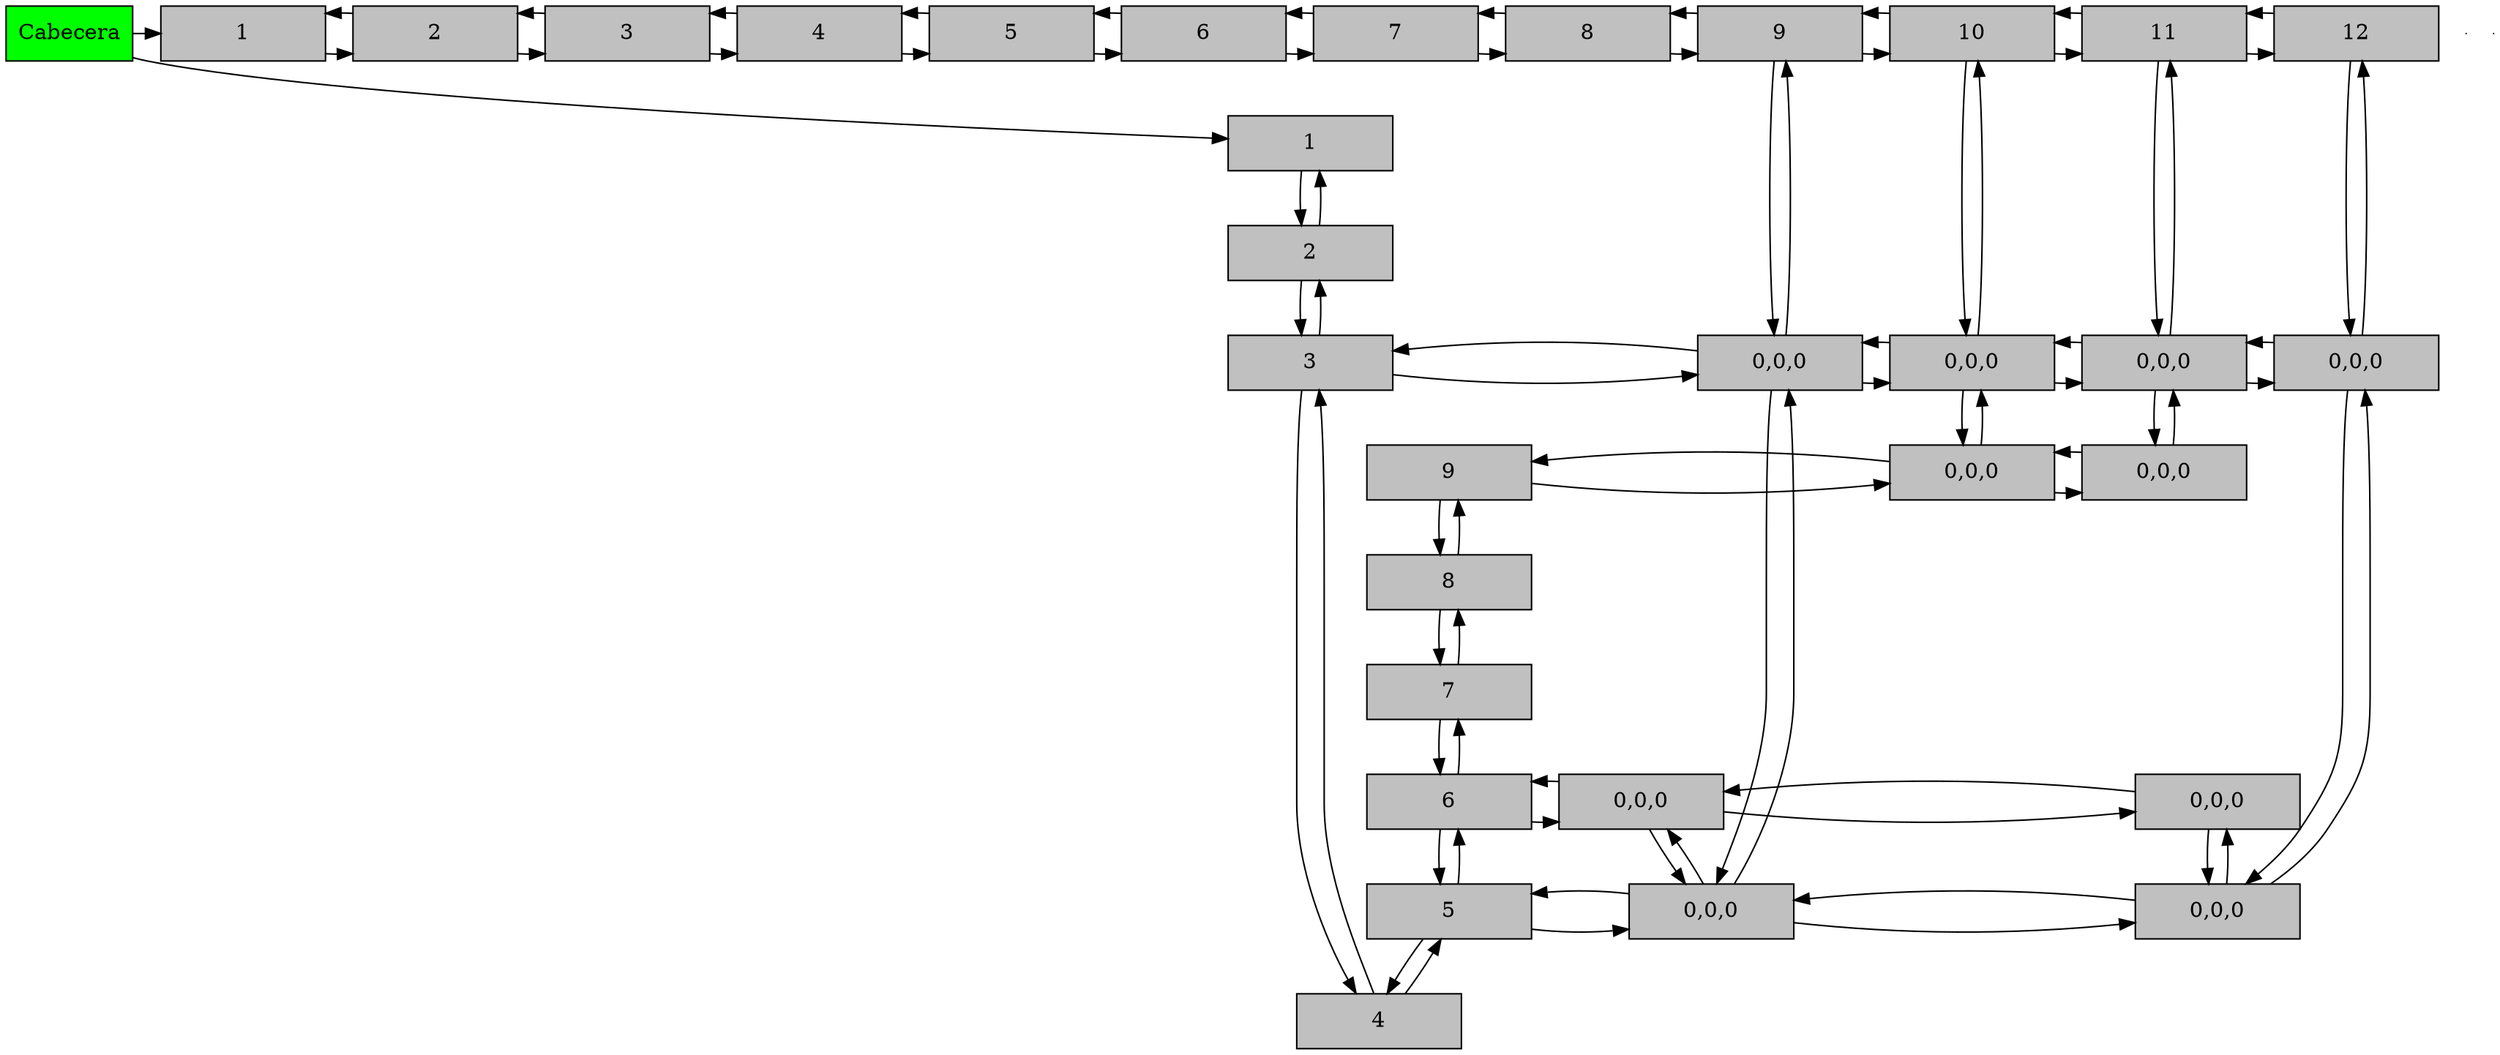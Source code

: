 digraph Grafica{
node[shape=box]
Cabecera [with=1.5, style=filled, fillcolor=green, group= 1];e0[shape=point, width= 0];e1[shape=point, width= 0];f1[label="1"width = 1.5 style=filled, fillcolor=gray, group= 0 ]
f2[label="2"width = 1.5 style=filled, fillcolor=gray, group= 0 ]
f1->f2
f2->f1
f2[label="2"width = 1.5 style=filled, fillcolor=gray, group= 0 ]
f3[label="3"width = 1.5 style=filled, fillcolor=gray, group= 0 ]
f2->f3
f3->f2
f3[label="3"width = 1.5 style=filled, fillcolor=gray, group= 0 ]
f4[label="4"width = 1.5 style=filled, fillcolor=gray, group= 0 ]
f3->f4
f4->f3
f4[label="4"width = 1.5 style=filled, fillcolor=gray, group= 0 ]
f5[label="5"width = 1.5 style=filled, fillcolor=gray, group= 0 ]
f4->f5
f5->f4
f5[label="5"width = 1.5 style=filled, fillcolor=gray, group= 0 ]
f6[label="6"width = 1.5 style=filled, fillcolor=gray, group= 0 ]
f5->f6
f6->f5
f6[label="6"width = 1.5 style=filled, fillcolor=gray, group= 0 ]
f7[label="7"width = 1.5 style=filled, fillcolor=gray, group= 0 ]
f6->f7
f7->f6
f7[label="7"width = 1.5 style=filled, fillcolor=gray, group= 0 ]
f8[label="8"width = 1.5 style=filled, fillcolor=gray, group= 0 ]
f7->f8
f8->f7
f8[label="8"width = 1.5 style=filled, fillcolor=gray, group= 0 ]
f9[label="9"width = 1.5 style=filled, fillcolor=gray, group= 0 ]
f8->f9
f9->f8
f9[label="9"width = 1.5 style=filled, fillcolor=gray, group= 0 ]
c1[label="1"width = 1.5 style=filled, fillcolor=gray, group= 1 ]
c2[label="2"width = 1.5 style=filled, fillcolor=gray, group= 2 ]
c1->c2
c2->c1
c2[label="2"width = 1.5 style=filled, fillcolor=gray, group= 2 ]
c3[label="3"width = 1.5 style=filled, fillcolor=gray, group= 3 ]
c2->c3
c3->c2
c3[label="3"width = 1.5 style=filled, fillcolor=gray, group= 3 ]
c4[label="4"width = 1.5 style=filled, fillcolor=gray, group= 4 ]
c3->c4
c4->c3
c4[label="4"width = 1.5 style=filled, fillcolor=gray, group= 4 ]
c5[label="5"width = 1.5 style=filled, fillcolor=gray, group= 5 ]
c4->c5
c5->c4
c5[label="5"width = 1.5 style=filled, fillcolor=gray, group= 5 ]
c6[label="6"width = 1.5 style=filled, fillcolor=gray, group= 6 ]
c5->c6
c6->c5
c6[label="6"width = 1.5 style=filled, fillcolor=gray, group= 6 ]
c7[label="7"width = 1.5 style=filled, fillcolor=gray, group= 7 ]
c6->c7
c7->c6
c7[label="7"width = 1.5 style=filled, fillcolor=gray, group= 7 ]
c8[label="8"width = 1.5 style=filled, fillcolor=gray, group= 8 ]
c7->c8
c8->c7
c8[label="8"width = 1.5 style=filled, fillcolor=gray, group= 8 ]
c9[label="9"width = 1.5 style=filled, fillcolor=gray, group= 9 ]
c8->c9
c9->c8
c9[label="9"width = 1.5 style=filled, fillcolor=gray, group= 9 ]
c10[label="10"width = 1.5 style=filled, fillcolor=gray, group= 10 ]
c9->c10
c10->c9
c10[label="10"width = 1.5 style=filled, fillcolor=gray, group= 10 ]
c11[label="11"width = 1.5 style=filled, fillcolor=gray, group= 11 ]
c10->c11
c11->c10
c11[label="11"width = 1.5 style=filled, fillcolor=gray, group= 11 ]
c12[label="12"width = 1.5 style=filled, fillcolor=gray, group= 12 ]
c11->c12
c12->c11
c12[label="12"width = 1.5 style=filled, fillcolor=gray, group= 12 ]
F3_C9[width = 1.5 style=filled, fillcolor=gray, group= 9, rank = f3;]
F3_C9[label="0,0,0"]
F3_C9->F3_C10
F3_C9->F5_C9
f3->F3_C9
F3_C9->f3
c9->F3_C9
F3_C9->c9
F3_C10[width = 1.5 style=filled, fillcolor=gray, group= 10, rank = f3;]
F3_C10[label="0,0,0"]
F3_C10->F3_C11
F3_C10->F9_C10
F3_C10->F3_C9
c10->F3_C10
F3_C10->c10
F3_C11[width = 1.5 style=filled, fillcolor=gray, group= 11, rank = f3;]
F3_C11[label="0,0,0"]
F3_C11->F3_C12
F3_C11->F9_C11
F3_C11->F3_C10
c11->F3_C11
F3_C11->c11
F3_C12[width = 1.5 style=filled, fillcolor=gray, group= 12, rank = f3;]
F3_C12[label="0,0,0"]
F3_C12->F5_C12
F3_C12->F3_C11
c12->F3_C12
F3_C12->c12
F5_C9[width = 1.5 style=filled, fillcolor=gray, group= 9, rank = f5;]
F5_C9[label="0,0,0"]
F5_C9->F5_C12
F5_C9->F6_C9
F5_C9->F3_C9
f5->F5_C9
F5_C9->f5
F5_C12[width = 1.5 style=filled, fillcolor=gray, group= 12, rank = f5;]
F5_C12[label="0,0,0"]
F5_C12->F6_C12
F5_C12->F3_C12
F5_C12->F5_C9
F6_C9[width = 1.5 style=filled, fillcolor=gray, group= 9, rank = f6;]
F6_C9[label="0,0,0"]
F6_C9->F6_C12
F6_C9->F5_C9
f6->F6_C9
F6_C9->f6
F6_C12[width = 1.5 style=filled, fillcolor=gray, group= 12, rank = f6;]
F6_C12[label="0,0,0"]
F6_C12->F5_C12
F6_C12->F6_C9
F9_C10[width = 1.5 style=filled, fillcolor=gray, group= 10, rank = f9;]
F9_C10[label="0,0,0"]
F9_C10->F9_C11
F9_C10->F3_C10
f9->F9_C10
F9_C10->f9
F9_C11[width = 1.5 style=filled, fillcolor=gray, group= 11, rank = f9;]
F9_C11[label="0,0,0"]
F9_C11->F3_C11
F9_C11->F9_C10
{rank = same f1;}{rank = same f2;}{rank = same f3;F3_C9;F3_C10;F3_C11;F3_C12;}{rank = same f4;}{rank = same f5;F5_C9;F5_C12;}{rank = same f6;F6_C9;F6_C12;}{rank = same f7;}{rank = same f8;}{rank = same f9;F9_C10;F9_C11;}{rank = same;Cabecera;
c1;c2;c3;c4;c5;c6;c7;c8;c9;c10;c11;c12;}
Cabecera->f1
Cabecera->c1
}
